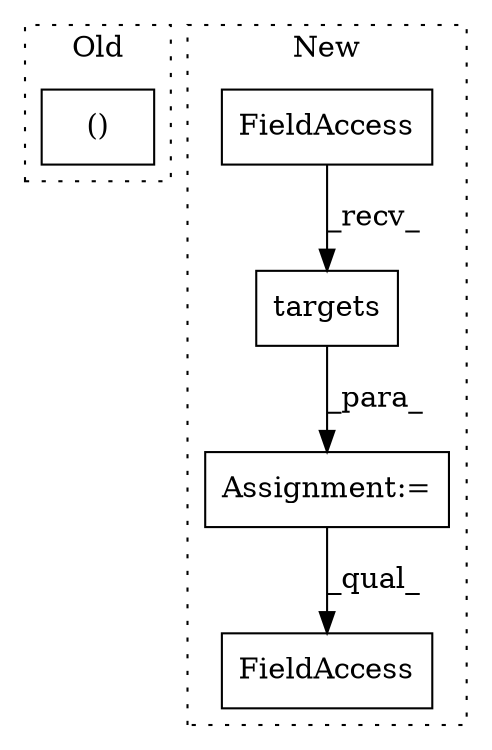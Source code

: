 digraph G {
subgraph cluster0 {
1 [label="()" a="106" s="3085" l="25" shape="box"];
label = "Old";
style="dotted";
}
subgraph cluster1 {
2 [label="targets" a="32" s="3311,3360" l="8,1" shape="box"];
3 [label="FieldAccess" a="22" s="3298" l="12" shape="box"];
4 [label="FieldAccess" a="22" s="3210" l="18" shape="box"];
5 [label="Assignment:=" a="7" s="3286" l="84" shape="box"];
label = "New";
style="dotted";
}
2 -> 5 [label="_para_"];
3 -> 2 [label="_recv_"];
5 -> 4 [label="_qual_"];
}